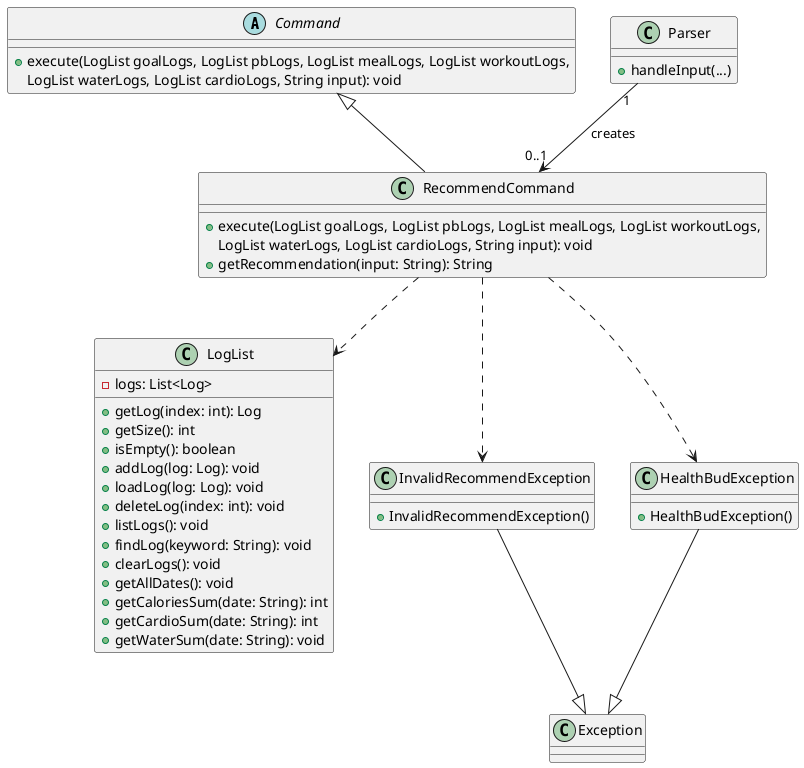 @startuml
'https://plantuml.com/class-diagram

/' dependency: parameter, return type, local variable, or exception thrown '/
/' inheritance: once got extend means inheritance i think '/
/' navigability: means A create B or smthing'/

/'
--|> inheritance
--> navigability/association
..> dependency
'/

abstract class Command {
    +execute(LogList goalLogs, LogList pbLogs, LogList mealLogs, LogList workoutLogs,
             LogList waterLogs, LogList cardioLogs, String input): void
}

class RecommendCommand {
    +execute(LogList goalLogs, LogList pbLogs, LogList mealLogs, LogList workoutLogs,
                          LogList waterLogs, LogList cardioLogs, String input): void
    +getRecommendation(input: String): String
}

Command <|-- RecommendCommand

class Parser {
    +handleInput(...)
}

Parser "1" --> "0..1" RecommendCommand : creates

class LogList

class InvalidRecommendException
class HealthBudException

class LogList {
    -logs: List<Log>

    +getLog(index: int): Log
    +getSize(): int
    +isEmpty(): boolean
    +addLog(log: Log): void
    +loadLog(log: Log): void
    +deleteLog(index: int): void
    +listLogs(): void
    +findLog(keyword: String): void
    +clearLogs(): void
    +getAllDates(): void
    +getCaloriesSum(date: String): int
    +getCardioSum(date: String): int
    +getWaterSum(date: String): void
}

class InvalidRecommendException {
    +InvalidRecommendException()
}

class HealthBudException {
    +HealthBudException()
}

/'inheritance'/
InvalidRecommendException --|> Exception
HealthBudException --|> Exception

/'dependency'/
RecommendCommand ..> LogList
RecommendCommand ..> InvalidRecommendException
RecommendCommand ..> HealthBudException

@enduml